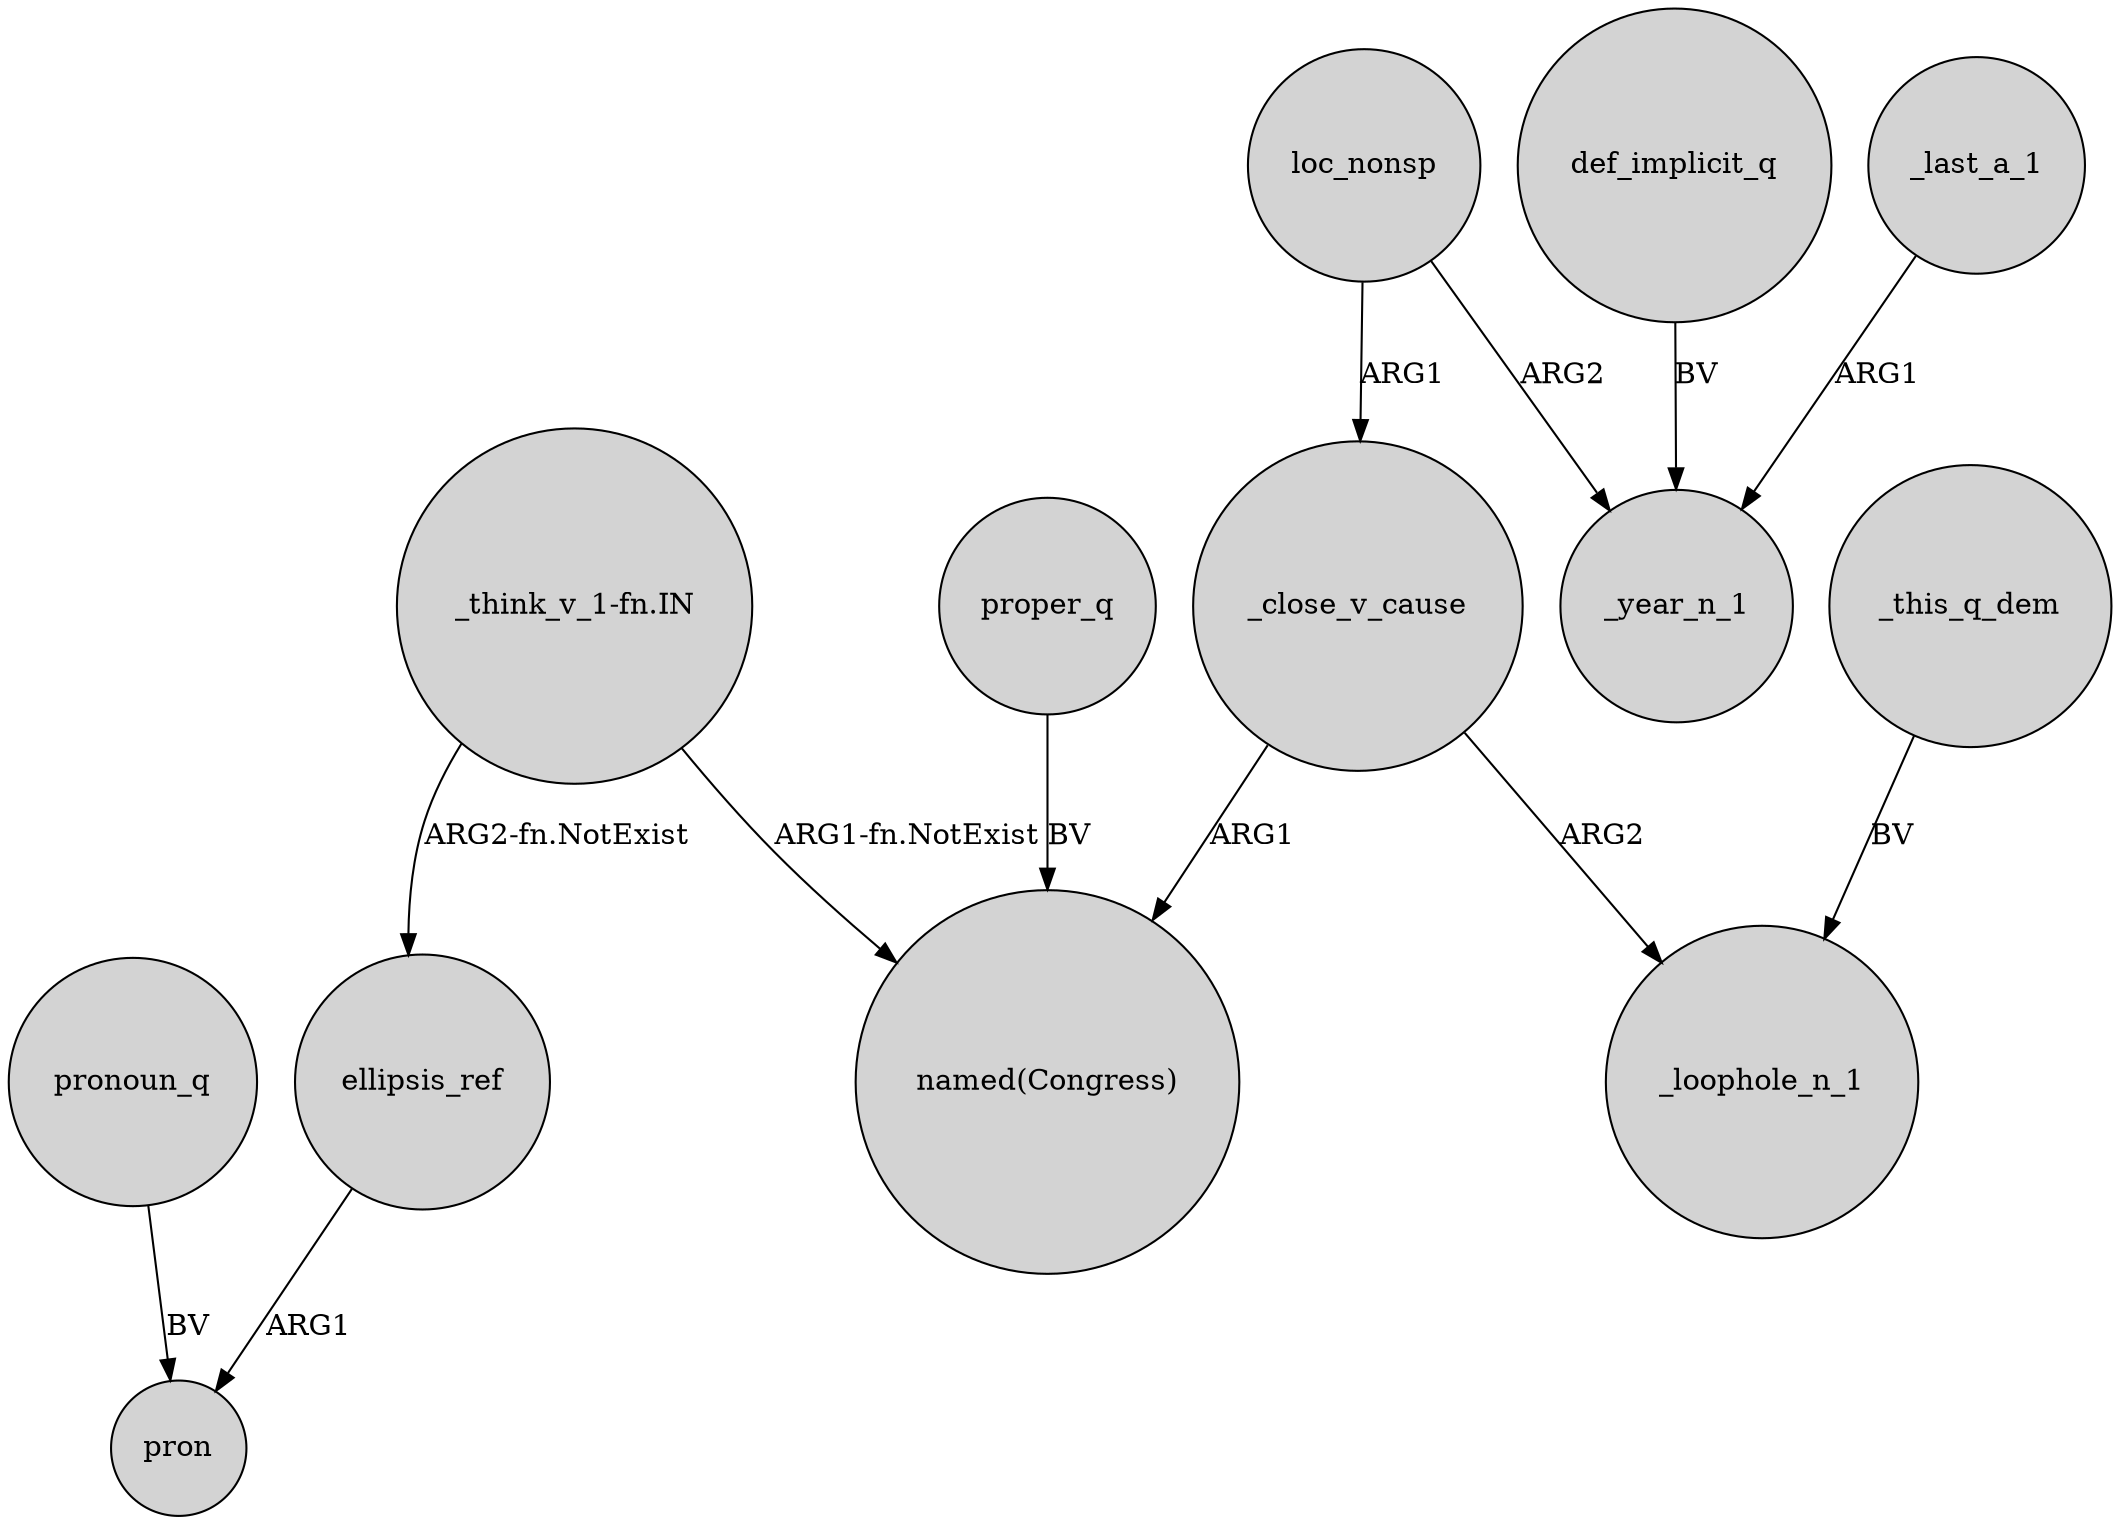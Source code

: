 digraph {
	node [shape=circle style=filled]
	ellipsis_ref -> pron [label=ARG1]
	"_think_v_1-fn.IN" -> "named(Congress)" [label="ARG1-fn.NotExist"]
	"_think_v_1-fn.IN" -> ellipsis_ref [label="ARG2-fn.NotExist"]
	_close_v_cause -> _loophole_n_1 [label=ARG2]
	pronoun_q -> pron [label=BV]
	def_implicit_q -> _year_n_1 [label=BV]
	_this_q_dem -> _loophole_n_1 [label=BV]
	loc_nonsp -> _close_v_cause [label=ARG1]
	loc_nonsp -> _year_n_1 [label=ARG2]
	proper_q -> "named(Congress)" [label=BV]
	_last_a_1 -> _year_n_1 [label=ARG1]
	_close_v_cause -> "named(Congress)" [label=ARG1]
}
